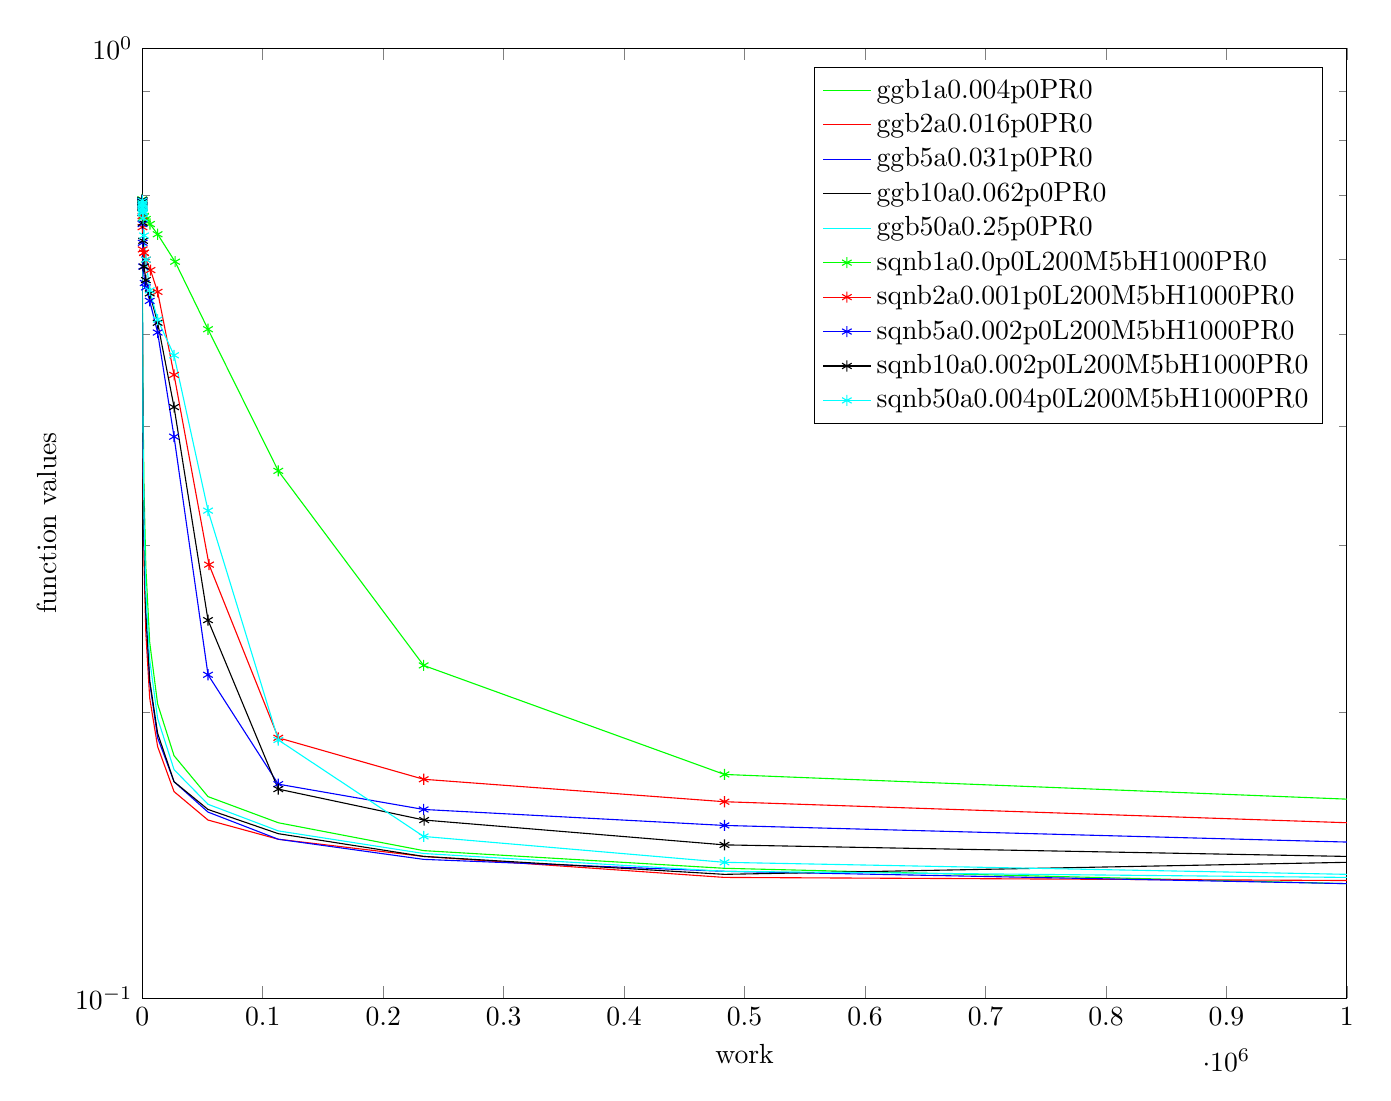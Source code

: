 % This file was created by matlab2tikz v0.4.6 running on MATLAB 8.2.
% Copyright (c) 2008--2014, Nico Schlömer <nico.schloemer@gmail.com>
% All rights reserved.
% Minimal pgfplots version: 1.3
% 
% The latest updates can be retrieved from
%   http://www.mathworks.com/matlabcentral/fileexchange/22022-matlab2tikz
% where you can also make suggestions and rate matlab2tikz.
% 
%
% defining custom colors
\definecolor{mycolor1}{rgb}{0.0,1.0,1.0}%
%
\begin{tikzpicture}

\begin{axis}[%
width=6.023in,
height=4.75in,
scale only axis,
xmin=0,
xmax=1000000,
xlabel={work},
ymode=log,
ymin=0.1,
ymax=1,
yminorticks=true,
ylabel={function values},
legend style={draw=black,fill=white,legend cell align=left}
]
\addplot [color=green,solid]
  table[row sep=crcr]{
1	0.691	\\
2	0.688	\\
4	0.679	\\
9	0.665	\\
18	0.66	\\
38	0.634	\\
78	0.576	\\
162	0.536	\\
336	0.478	\\
695	0.416	\\
1438	0.343	\\
2976	0.284	\\
6158	0.237	\\
12743	0.204	\\
26367	0.18	\\
54556	0.163	\\
112884	0.153	\\
233572	0.143	\\
483293	0.137	\\
1000000	0.132	\\
};
\addlegendentry{ggb1a0.004p0PR0};

\addplot [color=red,solid]
  table[row sep=crcr]{
2	0.682	\\
4	0.666	\\
6	0.649	\\
10	0.655	\\
18	0.635	\\
38	0.582	\\
78	0.541	\\
162	0.482	\\
336	0.428	\\
696	0.347	\\
1438	0.286	\\
2976	0.242	\\
6158	0.207	\\
12744	0.184	\\
26368	0.165	\\
54556	0.154	\\
112884	0.147	\\
233572	0.141	\\
483294	0.134	\\
1000000	0.133	\\
};
\addlegendentry{ggb2a0.016p0PR0};

\addplot [color=blue,solid]
  table[row sep=crcr]{
5	0.677	\\
10	0.669	\\
15	0.655	\\
20	0.664	\\
25	0.644	\\
40	0.594	\\
80	0.546	\\
165	0.503	\\
340	0.439	\\
695	0.369	\\
1440	0.304	\\
2980	0.255	\\
6160	0.215	\\
12745	0.188	\\
26370	0.169	\\
54560	0.157	\\
112885	0.147	\\
233575	0.14	\\
483295	0.136	\\
1000000	0.132	\\
};
\addlegendentry{ggb5a0.031p0PR0};

\addplot [color=black,solid]
  table[row sep=crcr]{
10	0.648	\\
20	0.62	\\
30	0.594	\\
40	0.578	\\
50	0.57	\\
60	0.559	\\
80	0.548	\\
170	0.498	\\
340	0.446	\\
700	0.375	\\
1440	0.307	\\
2980	0.255	\\
6160	0.216	\\
12750	0.19	\\
26370	0.169	\\
54560	0.158	\\
112890	0.149	\\
233580	0.141	\\
483300	0.135	\\
1000000	0.139	\\
};
\addlegendentry{ggb10a0.062p0PR0};

\addplot [color=mycolor1,solid]
  table[row sep=crcr]{
50	0.583	\\
100	0.547	\\
150	0.521	\\
200	0.501	\\
250	0.49	\\
300	0.48	\\
350	0.461	\\
400	0.445	\\
450	0.43	\\
700	0.384	\\
1450	0.32	\\
3000	0.266	\\
6200	0.227	\\
12750	0.197	\\
26400	0.174	\\
54600	0.16	\\
112900	0.15	\\
233600	0.142	\\
483300	0.136	\\
1000000	0.134	\\
};
\addlegendentry{ggb50a0.25p0PR0};

\addplot [color=green,solid,mark=asterisk,mark options={solid}]
  table[row sep=crcr]{
1	0.693	\\
2	0.693	\\
4	0.692	\\
9	0.691	\\
18	0.691	\\
38	0.688	\\
78	0.68	\\
162	0.67	\\
1220	0.666	\\
1241	0.666	\\
1451	0.665	\\
2984	0.661	\\
6420	0.653	\\
12754	0.637	\\
27220	0.596	\\
54564	0.506	\\
112898	0.359	\\
233590	0.224	\\
483295	0.172	\\
1000019	0.162	\\
};
\addlegendentry{sqnb1a0.0p0L200M5bH1000PR0};

\addplot [color=red,solid,mark=asterisk,mark options={solid}]
  table[row sep=crcr]{
2	0.692	\\
4	0.691	\\
6	0.69	\\
10	0.69	\\
18	0.688	\\
38	0.681	\\
78	0.666	\\
162	0.648	\\
336	0.614	\\
1420	0.609	\\
1442	0.609	\\
2982	0.599	\\
6820	0.584	\\
12748	0.554	\\
26386	0.453	\\
55420	0.286	\\
112896	0.188	\\
233620	0.17	\\
483296	0.161	\\
1000420	0.153	\\
};
\addlegendentry{sqnb2a0.001p0L200M5bH1000PR0};

\addplot [color=blue,solid,mark=asterisk,mark options={solid}]
  table[row sep=crcr]{
5	0.692	\\
10	0.691	\\
15	0.69	\\
20	0.691	\\
25	0.689	\\
40	0.684	\\
80	0.671	\\
165	0.653	\\
340	0.624	\\
695	0.589	\\
2020	0.566	\\
2995	0.56	\\
6170	0.542	\\
12745	0.502	\\
26370	0.39	\\
54570	0.219	\\
112895	0.168	\\
233595	0.158	\\
483295	0.152	\\
1000020	0.146	\\
};
\addlegendentry{sqnb5a0.002p0L200M5bH1000PR0};

\addplot [color=black,solid,mark=asterisk,mark options={solid}]
  table[row sep=crcr]{
10	0.692	\\
20	0.69	\\
30	0.688	\\
40	0.687	\\
50	0.686	\\
60	0.683	\\
80	0.681	\\
170	0.671	\\
340	0.655	\\
700	0.627	\\
1440	0.589	\\
3020	0.57	\\
6170	0.552	\\
12750	0.514	\\
26390	0.419	\\
54570	0.25	\\
112910	0.166	\\
234020	0.154	\\
483310	0.145	\\
1000020	0.141	\\
};
\addlegendentry{sqnb10a0.002p0L200M5bH1000PR0};

\addplot [color=mycolor1,solid,mark=asterisk,mark options={solid}]
  table[row sep=crcr]{
50	0.691	\\
100	0.687	\\
150	0.685	\\
200	0.683	\\
250	0.68	\\
300	0.677	\\
350	0.674	\\
400	0.672	\\
450	0.671	\\
700	0.662	\\
1450	0.635	\\
3000	0.599	\\
6200	0.556	\\
12770	0.518	\\
26370	0.475	\\
54600	0.326	\\
112920	0.187	\\
233620	0.148	\\
483300	0.139	\\
1001020	0.135	\\
};
\addlegendentry{sqnb50a0.004p0L200M5bH1000PR0};

\end{axis}
\end{tikzpicture}%